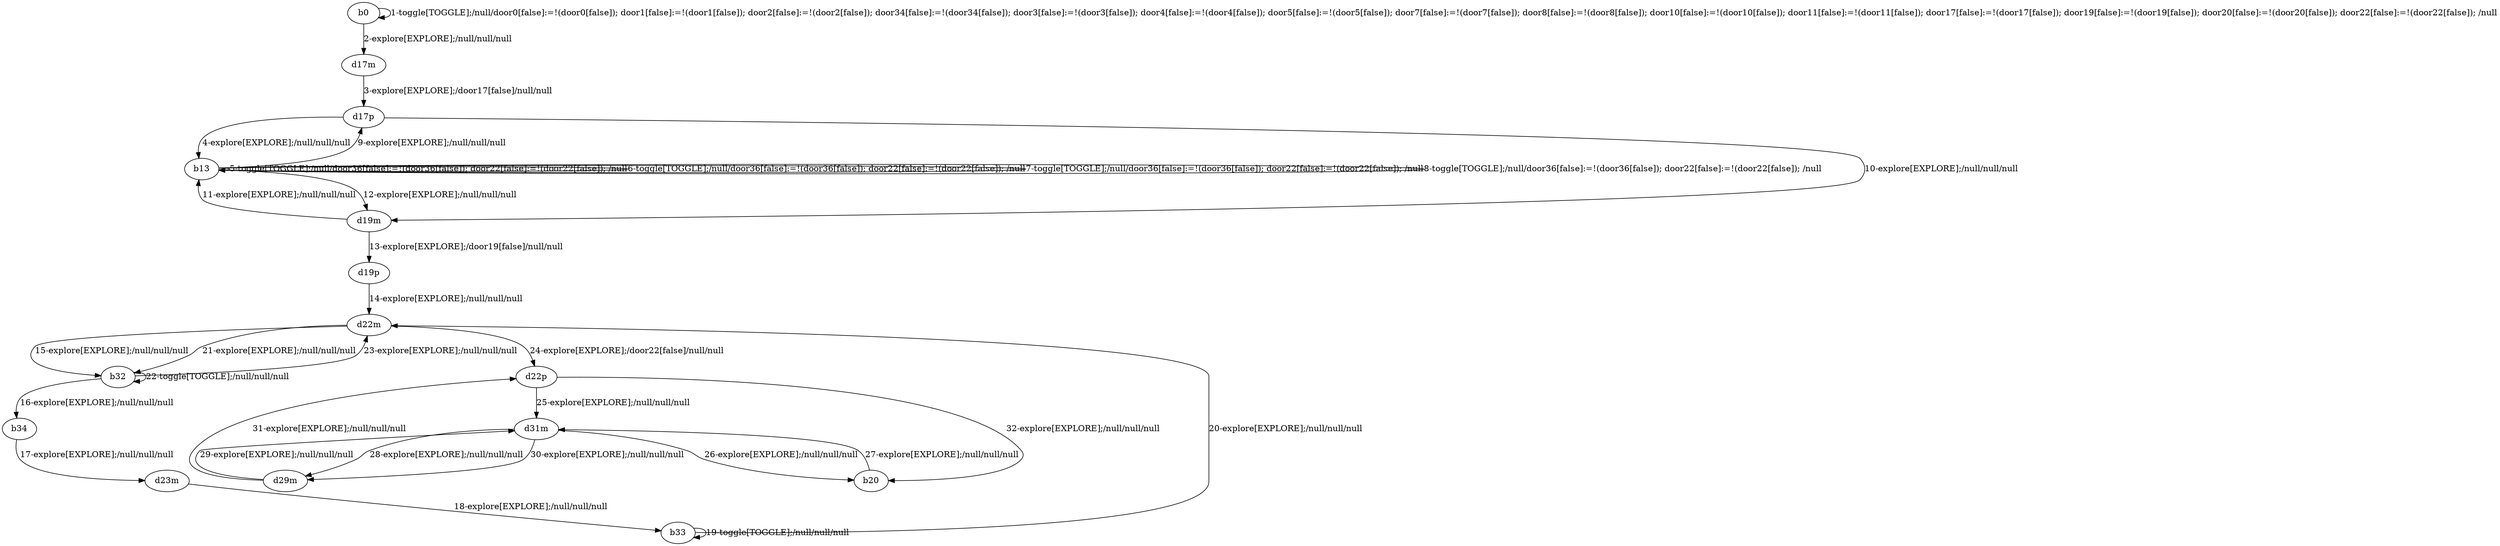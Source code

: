 # Total number of goals covered by this test: 1
# d29m --> d22p

digraph g {
"b0" -> "b0" [label = "1-toggle[TOGGLE];/null/door0[false]:=!(door0[false]); door1[false]:=!(door1[false]); door2[false]:=!(door2[false]); door34[false]:=!(door34[false]); door3[false]:=!(door3[false]); door4[false]:=!(door4[false]); door5[false]:=!(door5[false]); door7[false]:=!(door7[false]); door8[false]:=!(door8[false]); door10[false]:=!(door10[false]); door11[false]:=!(door11[false]); door17[false]:=!(door17[false]); door19[false]:=!(door19[false]); door20[false]:=!(door20[false]); door22[false]:=!(door22[false]); /null"];
"b0" -> "d17m" [label = "2-explore[EXPLORE];/null/null/null"];
"d17m" -> "d17p" [label = "3-explore[EXPLORE];/door17[false]/null/null"];
"d17p" -> "b13" [label = "4-explore[EXPLORE];/null/null/null"];
"b13" -> "b13" [label = "5-toggle[TOGGLE];/null/door36[false]:=!(door36[false]); door22[false]:=!(door22[false]); /null"];
"b13" -> "b13" [label = "6-toggle[TOGGLE];/null/door36[false]:=!(door36[false]); door22[false]:=!(door22[false]); /null"];
"b13" -> "b13" [label = "7-toggle[TOGGLE];/null/door36[false]:=!(door36[false]); door22[false]:=!(door22[false]); /null"];
"b13" -> "b13" [label = "8-toggle[TOGGLE];/null/door36[false]:=!(door36[false]); door22[false]:=!(door22[false]); /null"];
"b13" -> "d17p" [label = "9-explore[EXPLORE];/null/null/null"];
"d17p" -> "d19m" [label = "10-explore[EXPLORE];/null/null/null"];
"d19m" -> "b13" [label = "11-explore[EXPLORE];/null/null/null"];
"b13" -> "d19m" [label = "12-explore[EXPLORE];/null/null/null"];
"d19m" -> "d19p" [label = "13-explore[EXPLORE];/door19[false]/null/null"];
"d19p" -> "d22m" [label = "14-explore[EXPLORE];/null/null/null"];
"d22m" -> "b32" [label = "15-explore[EXPLORE];/null/null/null"];
"b32" -> "b34" [label = "16-explore[EXPLORE];/null/null/null"];
"b34" -> "d23m" [label = "17-explore[EXPLORE];/null/null/null"];
"d23m" -> "b33" [label = "18-explore[EXPLORE];/null/null/null"];
"b33" -> "b33" [label = "19-toggle[TOGGLE];/null/null/null"];
"b33" -> "d22m" [label = "20-explore[EXPLORE];/null/null/null"];
"d22m" -> "b32" [label = "21-explore[EXPLORE];/null/null/null"];
"b32" -> "b32" [label = "22-toggle[TOGGLE];/null/null/null"];
"b32" -> "d22m" [label = "23-explore[EXPLORE];/null/null/null"];
"d22m" -> "d22p" [label = "24-explore[EXPLORE];/door22[false]/null/null"];
"d22p" -> "d31m" [label = "25-explore[EXPLORE];/null/null/null"];
"d31m" -> "b20" [label = "26-explore[EXPLORE];/null/null/null"];
"b20" -> "d31m" [label = "27-explore[EXPLORE];/null/null/null"];
"d31m" -> "d29m" [label = "28-explore[EXPLORE];/null/null/null"];
"d29m" -> "d31m" [label = "29-explore[EXPLORE];/null/null/null"];
"d31m" -> "d29m" [label = "30-explore[EXPLORE];/null/null/null"];
"d29m" -> "d22p" [label = "31-explore[EXPLORE];/null/null/null"];
"d22p" -> "b20" [label = "32-explore[EXPLORE];/null/null/null"];
}